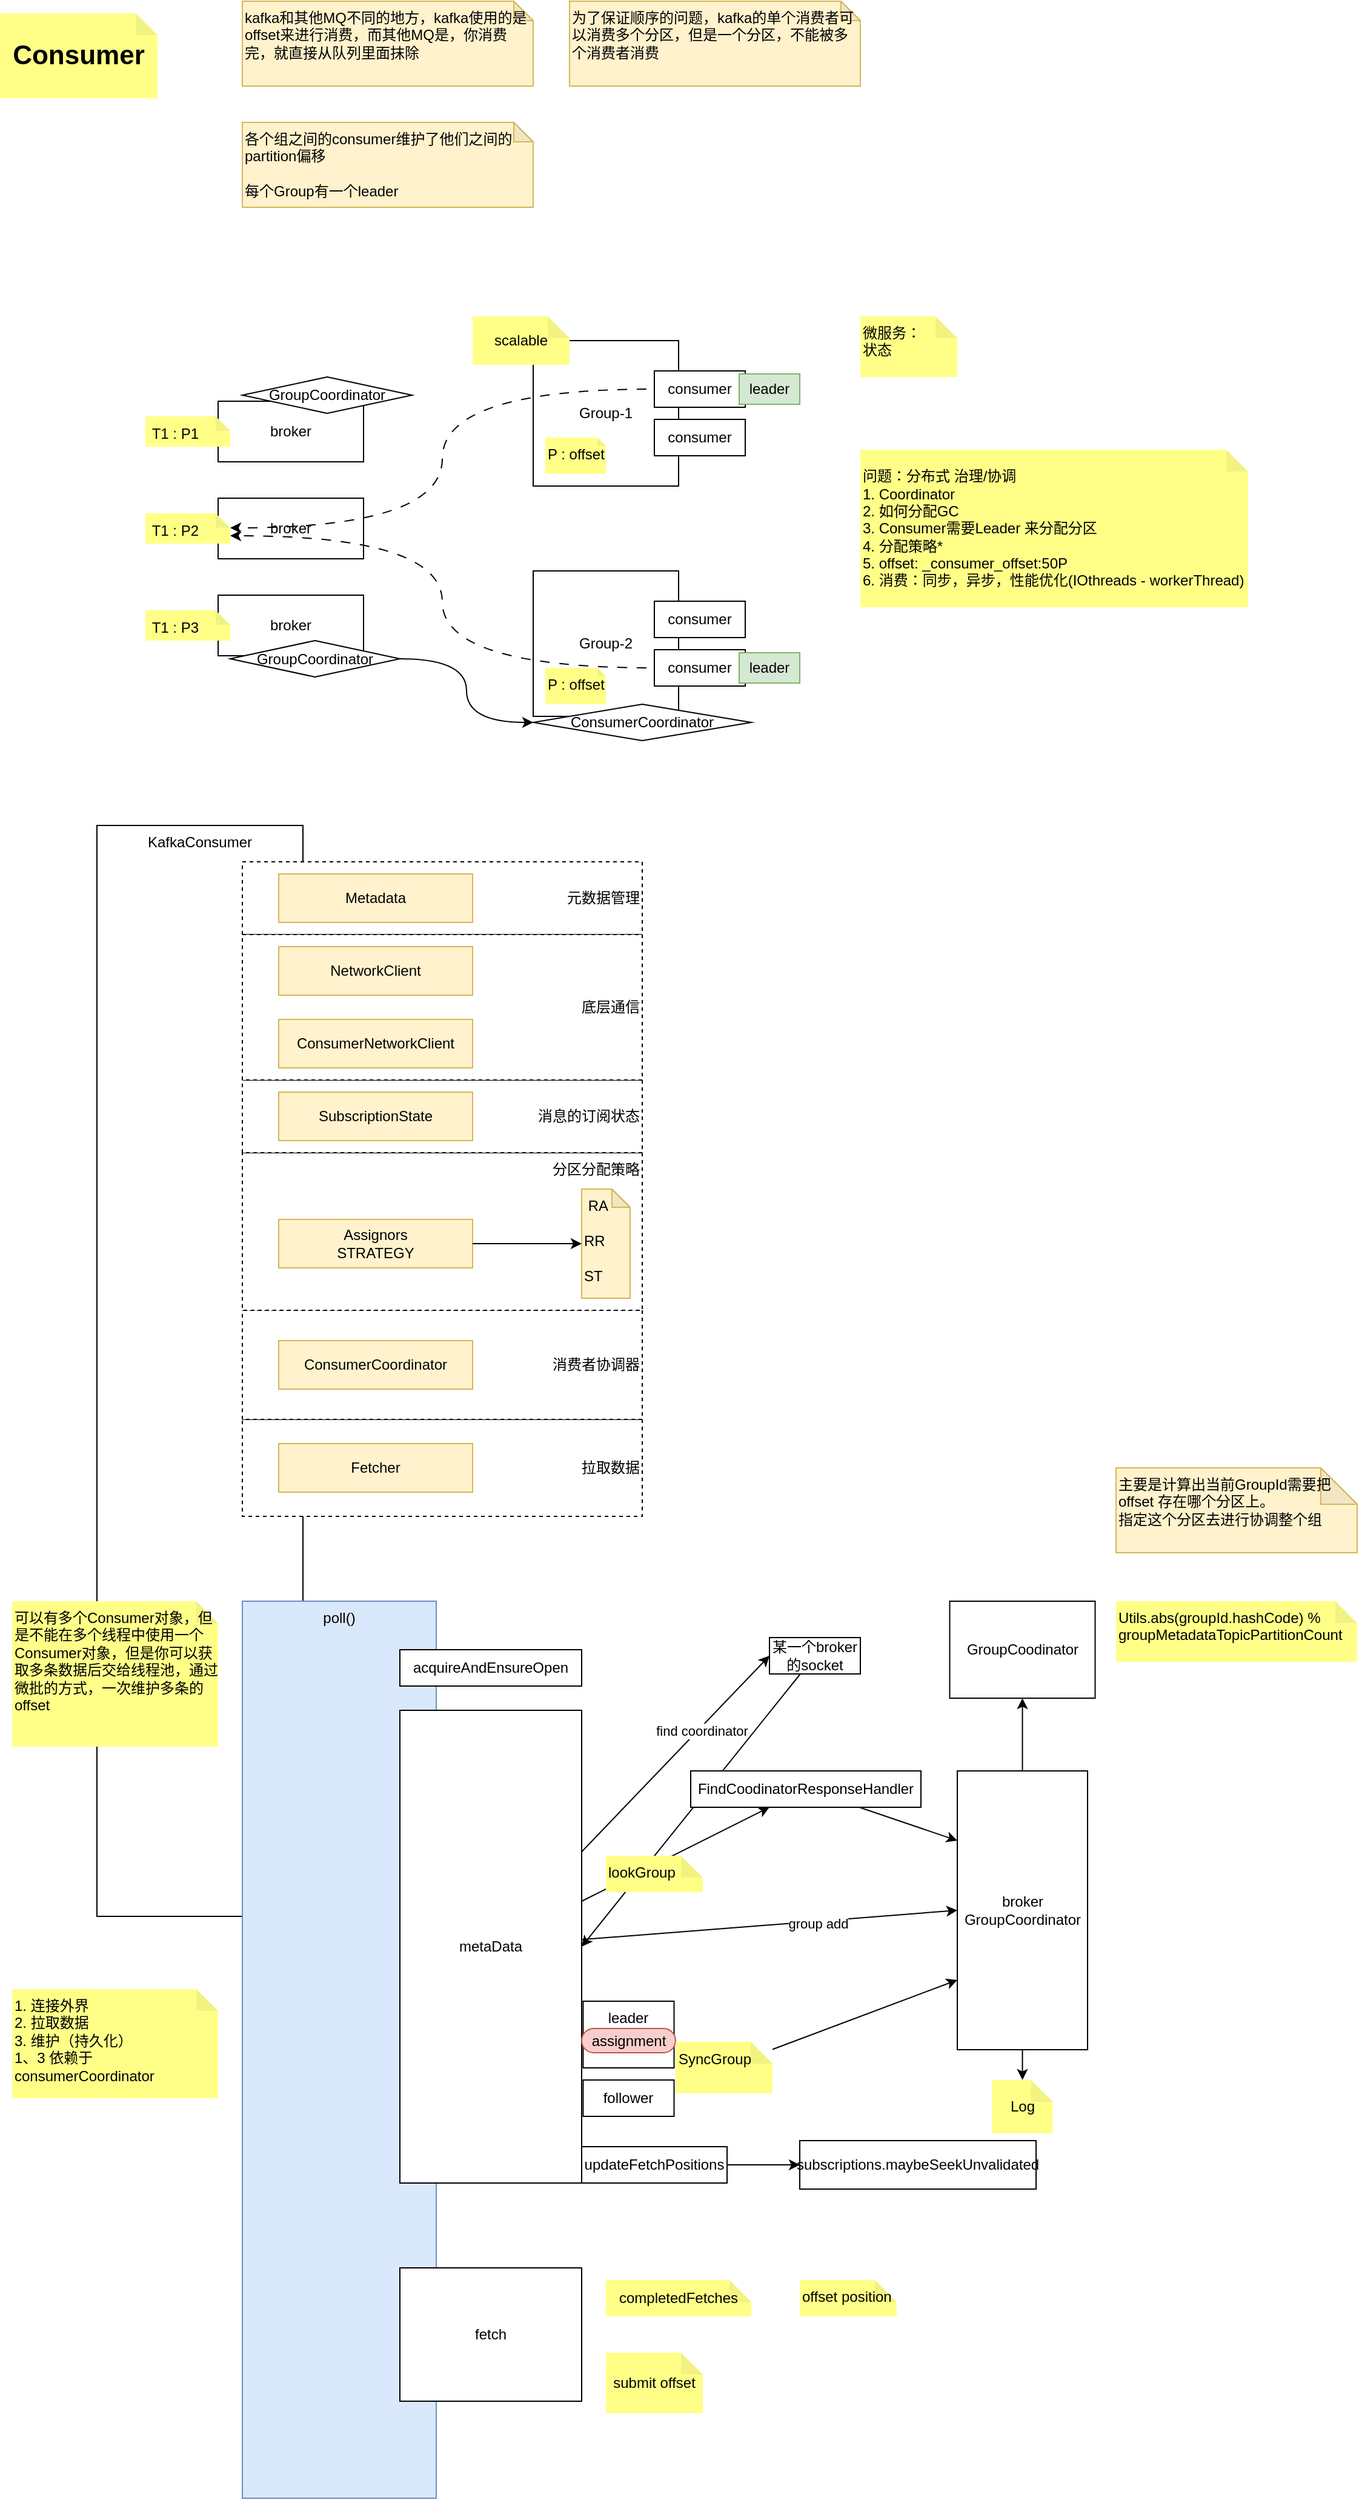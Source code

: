 <mxfile version="24.7.7">
  <diagram name="第 1 页" id="HwsnNXMcdGq4MnF3X8jA">
    <mxGraphModel dx="794" dy="420" grid="1" gridSize="10" guides="1" tooltips="1" connect="1" arrows="1" fold="1" page="1" pageScale="1" pageWidth="827" pageHeight="1169" math="0" shadow="0">
      <root>
        <mxCell id="0" />
        <mxCell id="1" parent="0" />
        <mxCell id="rLP4ZWTjbREB_Pgwe0Jb-1" value="KafkaConsumer" style="rounded=0;whiteSpace=wrap;html=1;verticalAlign=top;" parent="1" vertex="1">
          <mxGeometry x="120" y="720" width="170" height="900" as="geometry" />
        </mxCell>
        <mxCell id="rLP4ZWTjbREB_Pgwe0Jb-20" value="拉取数据" style="rounded=0;whiteSpace=wrap;html=1;labelBorderColor=none;dashed=1;align=right;" parent="1" vertex="1">
          <mxGeometry x="240" y="1210" width="330" height="80" as="geometry" />
        </mxCell>
        <mxCell id="rLP4ZWTjbREB_Pgwe0Jb-18" value="消费者协调器" style="rounded=0;whiteSpace=wrap;html=1;labelBorderColor=none;dashed=1;align=right;" parent="1" vertex="1">
          <mxGeometry x="240" y="1120" width="330" height="90" as="geometry" />
        </mxCell>
        <mxCell id="rLP4ZWTjbREB_Pgwe0Jb-12" value="分区分配策略" style="rounded=0;whiteSpace=wrap;html=1;labelBorderColor=none;dashed=1;align=right;verticalAlign=top;" parent="1" vertex="1">
          <mxGeometry x="240" y="990" width="330" height="130" as="geometry" />
        </mxCell>
        <mxCell id="rLP4ZWTjbREB_Pgwe0Jb-10" value="元数据管理" style="rounded=0;whiteSpace=wrap;html=1;labelBorderColor=none;dashed=1;align=right;" parent="1" vertex="1">
          <mxGeometry x="240" y="750" width="330" height="60" as="geometry" />
        </mxCell>
        <mxCell id="rLP4ZWTjbREB_Pgwe0Jb-11" value="消息的订阅状态" style="rounded=0;whiteSpace=wrap;html=1;labelBorderColor=none;dashed=1;align=right;" parent="1" vertex="1">
          <mxGeometry x="240" y="930" width="330" height="60" as="geometry" />
        </mxCell>
        <mxCell id="rLP4ZWTjbREB_Pgwe0Jb-9" value="底层通信" style="rounded=0;whiteSpace=wrap;html=1;labelBorderColor=none;dashed=1;align=right;" parent="1" vertex="1">
          <mxGeometry x="240" y="810" width="330" height="120" as="geometry" />
        </mxCell>
        <mxCell id="hm22gIJzGdaK_Rvu-ePk-2" value="Consumer" style="shape=note;whiteSpace=wrap;html=1;backgroundOutline=1;darkOpacity=0.05;fillColor=#ffff88;strokeColor=none;horizontal=1;align=center;verticalAlign=middle;size=18;fontSize=22;fontStyle=1" parent="1" vertex="1">
          <mxGeometry x="40" y="50" width="130" height="70" as="geometry" />
        </mxCell>
        <mxCell id="hm22gIJzGdaK_Rvu-ePk-3" value="broker" style="rounded=0;whiteSpace=wrap;html=1;align=center;verticalAlign=middle;" parent="1" vertex="1">
          <mxGeometry x="220" y="370" width="120" height="50" as="geometry" />
        </mxCell>
        <mxCell id="hm22gIJzGdaK_Rvu-ePk-4" value="broker" style="rounded=0;whiteSpace=wrap;html=1;align=center;verticalAlign=middle;" parent="1" vertex="1">
          <mxGeometry x="220" y="450" width="120" height="50" as="geometry" />
        </mxCell>
        <mxCell id="hm22gIJzGdaK_Rvu-ePk-5" value="broker" style="rounded=0;whiteSpace=wrap;html=1;align=center;verticalAlign=middle;" parent="1" vertex="1">
          <mxGeometry x="220" y="530" width="120" height="50" as="geometry" />
        </mxCell>
        <mxCell id="hm22gIJzGdaK_Rvu-ePk-6" value="kafka和其他MQ不同的地方，kafka使用的是offset来进行消费，而其他MQ是，你消费完，就直接从队列里面抹除" style="shape=note;whiteSpace=wrap;html=1;backgroundOutline=1;darkOpacity=0.05;fillColor=#fff2cc;strokeColor=#d6b656;horizontal=1;align=left;verticalAlign=top;size=16;" parent="1" vertex="1">
          <mxGeometry x="240" y="40" width="240" height="70" as="geometry" />
        </mxCell>
        <mxCell id="hm22gIJzGdaK_Rvu-ePk-10" value="Group-1" style="rounded=0;whiteSpace=wrap;html=1;" parent="1" vertex="1">
          <mxGeometry x="480" y="320" width="120" height="120" as="geometry" />
        </mxCell>
        <mxCell id="hm22gIJzGdaK_Rvu-ePk-12" value="consumer" style="rounded=0;whiteSpace=wrap;html=1;align=center;verticalAlign=middle;" parent="1" vertex="1">
          <mxGeometry x="580" y="345" width="75" height="30" as="geometry" />
        </mxCell>
        <mxCell id="hm22gIJzGdaK_Rvu-ePk-13" value="consumer" style="rounded=0;whiteSpace=wrap;html=1;align=center;verticalAlign=middle;" parent="1" vertex="1">
          <mxGeometry x="580" y="385" width="75" height="30" as="geometry" />
        </mxCell>
        <mxCell id="hm22gIJzGdaK_Rvu-ePk-14" value="Group-2" style="rounded=0;whiteSpace=wrap;html=1;" parent="1" vertex="1">
          <mxGeometry x="480" y="510" width="120" height="120" as="geometry" />
        </mxCell>
        <mxCell id="hm22gIJzGdaK_Rvu-ePk-15" value="为了保证顺序的问题，kafka的单个消费者可以消费多个分区，但是一个分区，不能被多个消费者消费" style="shape=note;whiteSpace=wrap;html=1;backgroundOutline=1;darkOpacity=0.05;fillColor=#fff2cc;strokeColor=#d6b656;horizontal=1;align=left;verticalAlign=top;size=16;" parent="1" vertex="1">
          <mxGeometry x="510" y="40" width="240" height="70" as="geometry" />
        </mxCell>
        <mxCell id="hm22gIJzGdaK_Rvu-ePk-16" value="各个组之间的consumer维护了他们之间的partition偏移&lt;div&gt;&lt;br&gt;&lt;/div&gt;&lt;div&gt;每个Group有一个leader&lt;/div&gt;" style="shape=note;whiteSpace=wrap;html=1;backgroundOutline=1;darkOpacity=0.05;fillColor=#fff2cc;strokeColor=#d6b656;horizontal=1;align=left;verticalAlign=top;size=16;" parent="1" vertex="1">
          <mxGeometry x="240" y="140" width="240" height="70" as="geometry" />
        </mxCell>
        <mxCell id="hm22gIJzGdaK_Rvu-ePk-18" value="scalable" style="shape=note;whiteSpace=wrap;html=1;backgroundOutline=1;darkOpacity=0.05;fillColor=#ffff88;strokeColor=none;horizontal=1;align=center;verticalAlign=middle;size=18;" parent="1" vertex="1">
          <mxGeometry x="430" y="300" width="80" height="40" as="geometry" />
        </mxCell>
        <mxCell id="hm22gIJzGdaK_Rvu-ePk-19" value="P : offset" style="shape=note;whiteSpace=wrap;html=1;backgroundOutline=1;darkOpacity=0.05;fillColor=#ffff88;strokeColor=none;horizontal=1;align=left;verticalAlign=top;size=7;" parent="1" vertex="1">
          <mxGeometry x="490" y="400" width="50" height="30" as="geometry" />
        </mxCell>
        <mxCell id="hm22gIJzGdaK_Rvu-ePk-20" value="P : offset" style="shape=note;whiteSpace=wrap;html=1;backgroundOutline=1;darkOpacity=0.05;fillColor=#ffff88;strokeColor=none;horizontal=1;align=left;verticalAlign=top;size=7;" parent="1" vertex="1">
          <mxGeometry x="490" y="590" width="50" height="30" as="geometry" />
        </mxCell>
        <mxCell id="hm22gIJzGdaK_Rvu-ePk-21" value="consumer" style="rounded=0;whiteSpace=wrap;html=1;align=center;verticalAlign=middle;" parent="1" vertex="1">
          <mxGeometry x="580" y="535" width="75" height="30" as="geometry" />
        </mxCell>
        <mxCell id="hm22gIJzGdaK_Rvu-ePk-22" value="consumer" style="rounded=0;whiteSpace=wrap;html=1;align=center;verticalAlign=middle;" parent="1" vertex="1">
          <mxGeometry x="580" y="575" width="75" height="30" as="geometry" />
        </mxCell>
        <mxCell id="hm22gIJzGdaK_Rvu-ePk-23" value="&amp;nbsp;T1 : P1" style="shape=note;whiteSpace=wrap;html=1;backgroundOutline=1;darkOpacity=0.05;fillColor=#ffff88;strokeColor=none;horizontal=1;align=left;verticalAlign=top;size=12;" parent="1" vertex="1">
          <mxGeometry x="160" y="382.5" width="70" height="25" as="geometry" />
        </mxCell>
        <mxCell id="hm22gIJzGdaK_Rvu-ePk-24" value="&amp;nbsp;T1 : P2" style="shape=note;whiteSpace=wrap;html=1;backgroundOutline=1;darkOpacity=0.05;fillColor=#ffff88;strokeColor=none;horizontal=1;align=left;verticalAlign=top;size=12;" parent="1" vertex="1">
          <mxGeometry x="160" y="462.5" width="70" height="25" as="geometry" />
        </mxCell>
        <mxCell id="hm22gIJzGdaK_Rvu-ePk-25" value="&amp;nbsp;T1 : P3" style="shape=note;whiteSpace=wrap;html=1;backgroundOutline=1;darkOpacity=0.05;fillColor=#ffff88;strokeColor=none;horizontal=1;align=left;verticalAlign=top;size=12;" parent="1" vertex="1">
          <mxGeometry x="160" y="542.5" width="70" height="25" as="geometry" />
        </mxCell>
        <mxCell id="hm22gIJzGdaK_Rvu-ePk-26" style="edgeStyle=orthogonalEdgeStyle;rounded=0;orthogonalLoop=1;jettySize=auto;html=1;entryX=0;entryY=0;entryDx=70;entryDy=12;entryPerimeter=0;curved=1;noJump=0;shadow=0;flowAnimation=1;strokeColor=default;" parent="1" source="hm22gIJzGdaK_Rvu-ePk-12" target="hm22gIJzGdaK_Rvu-ePk-24" edge="1">
          <mxGeometry relative="1" as="geometry" />
        </mxCell>
        <mxCell id="hm22gIJzGdaK_Rvu-ePk-27" style="edgeStyle=orthogonalEdgeStyle;rounded=0;orthogonalLoop=1;jettySize=auto;html=1;entryX=0;entryY=0;entryDx=70;entryDy=18.5;entryPerimeter=0;elbow=vertical;curved=1;flowAnimation=1;" parent="1" source="hm22gIJzGdaK_Rvu-ePk-22" target="hm22gIJzGdaK_Rvu-ePk-24" edge="1">
          <mxGeometry relative="1" as="geometry" />
        </mxCell>
        <mxCell id="hm22gIJzGdaK_Rvu-ePk-28" value="问题：分布式 治理/协调&lt;div&gt;1. Coordinator&lt;/div&gt;&lt;div&gt;2. 如何分配GC&lt;/div&gt;&lt;div&gt;3. Consumer需要Leader 来分配分区&lt;/div&gt;&lt;div&gt;4. 分配策略*&lt;/div&gt;&lt;div&gt;5. offset: _consumer_offset:50P&lt;/div&gt;&lt;div&gt;6. 消费：同步，异步，性能优化(IOthreads - workerThread)&lt;/div&gt;" style="shape=note;whiteSpace=wrap;html=1;backgroundOutline=1;darkOpacity=0.05;fillColor=#ffff88;strokeColor=none;horizontal=1;align=left;verticalAlign=middle;size=18;" parent="1" vertex="1">
          <mxGeometry x="750" y="410" width="320" height="130" as="geometry" />
        </mxCell>
        <mxCell id="hm22gIJzGdaK_Rvu-ePk-32" style="edgeStyle=orthogonalEdgeStyle;rounded=0;orthogonalLoop=1;jettySize=auto;html=1;entryX=0;entryY=0.5;entryDx=0;entryDy=0;exitX=1;exitY=0.5;exitDx=0;exitDy=0;curved=1;" parent="1" source="hm22gIJzGdaK_Rvu-ePk-34" target="hm22gIJzGdaK_Rvu-ePk-30" edge="1">
          <mxGeometry relative="1" as="geometry">
            <mxPoint x="360" y="695" as="sourcePoint" />
          </mxGeometry>
        </mxCell>
        <mxCell id="hm22gIJzGdaK_Rvu-ePk-30" value="ConsumerCoordinator" style="rhombus;whiteSpace=wrap;html=1;" parent="1" vertex="1">
          <mxGeometry x="480" y="620" width="180" height="30" as="geometry" />
        </mxCell>
        <mxCell id="hm22gIJzGdaK_Rvu-ePk-31" style="edgeStyle=orthogonalEdgeStyle;rounded=0;orthogonalLoop=1;jettySize=auto;html=1;exitX=0.5;exitY=1;exitDx=0;exitDy=0;" parent="1" edge="1">
          <mxGeometry relative="1" as="geometry">
            <mxPoint x="270" y="710" as="sourcePoint" />
            <mxPoint x="270" y="710" as="targetPoint" />
          </mxGeometry>
        </mxCell>
        <mxCell id="hm22gIJzGdaK_Rvu-ePk-33" value="微服务：&lt;div&gt;状态&lt;/div&gt;" style="shape=note;whiteSpace=wrap;html=1;backgroundOutline=1;darkOpacity=0.05;fillColor=#ffff88;strokeColor=none;horizontal=1;align=left;verticalAlign=top;size=18;" parent="1" vertex="1">
          <mxGeometry x="750" y="300" width="80" height="50" as="geometry" />
        </mxCell>
        <mxCell id="hm22gIJzGdaK_Rvu-ePk-34" value="GroupCoordinator" style="rhombus;whiteSpace=wrap;html=1;" parent="1" vertex="1">
          <mxGeometry x="230" y="567.5" width="140" height="30" as="geometry" />
        </mxCell>
        <mxCell id="hm22gIJzGdaK_Rvu-ePk-35" value="GroupCoordinator" style="rhombus;whiteSpace=wrap;html=1;" parent="1" vertex="1">
          <mxGeometry x="240" y="350" width="140" height="30" as="geometry" />
        </mxCell>
        <mxCell id="hm22gIJzGdaK_Rvu-ePk-36" value="leader" style="rounded=0;whiteSpace=wrap;html=1;align=center;verticalAlign=middle;fillColor=#d5e8d4;strokeColor=#82b366;" parent="1" vertex="1">
          <mxGeometry x="650" y="347.5" width="50" height="25" as="geometry" />
        </mxCell>
        <mxCell id="hm22gIJzGdaK_Rvu-ePk-37" value="leader" style="rounded=0;whiteSpace=wrap;html=1;align=center;verticalAlign=middle;fillColor=#d5e8d4;strokeColor=#82b366;" parent="1" vertex="1">
          <mxGeometry x="650" y="577.5" width="50" height="25" as="geometry" />
        </mxCell>
        <mxCell id="rLP4ZWTjbREB_Pgwe0Jb-2" value="Metadata" style="shape=note;whiteSpace=wrap;html=1;backgroundOutline=1;darkOpacity=0.05;fillColor=#fff2cc;strokeColor=#d6b656;horizontal=1;align=center;verticalAlign=middle;size=0;" parent="1" vertex="1">
          <mxGeometry x="270" y="760" width="160" height="40" as="geometry" />
        </mxCell>
        <mxCell id="rLP4ZWTjbREB_Pgwe0Jb-3" value="NetworkClient" style="shape=note;whiteSpace=wrap;html=1;backgroundOutline=1;darkOpacity=0.05;fillColor=#fff2cc;strokeColor=#d6b656;horizontal=1;align=center;verticalAlign=middle;size=0;" parent="1" vertex="1">
          <mxGeometry x="270" y="820" width="160" height="40" as="geometry" />
        </mxCell>
        <mxCell id="rLP4ZWTjbREB_Pgwe0Jb-4" value="ConsumerNetworkClient" style="shape=note;whiteSpace=wrap;html=1;backgroundOutline=1;darkOpacity=0.05;fillColor=#fff2cc;strokeColor=#d6b656;horizontal=1;align=center;verticalAlign=middle;size=0;" parent="1" vertex="1">
          <mxGeometry x="270" y="880" width="160" height="40" as="geometry" />
        </mxCell>
        <mxCell id="rLP4ZWTjbREB_Pgwe0Jb-5" value="SubscriptionState" style="shape=note;whiteSpace=wrap;html=1;backgroundOutline=1;darkOpacity=0.05;fillColor=#fff2cc;strokeColor=#d6b656;horizontal=1;align=center;verticalAlign=middle;size=0;" parent="1" vertex="1">
          <mxGeometry x="270" y="940" width="160" height="40" as="geometry" />
        </mxCell>
        <mxCell id="rLP4ZWTjbREB_Pgwe0Jb-6" value="Assignors&lt;div&gt;STRATEGY&lt;/div&gt;" style="shape=note;whiteSpace=wrap;html=1;backgroundOutline=1;darkOpacity=0.05;fillColor=#fff2cc;strokeColor=#d6b656;horizontal=1;align=center;verticalAlign=middle;size=0;" parent="1" vertex="1">
          <mxGeometry x="270" y="1045" width="160" height="40" as="geometry" />
        </mxCell>
        <mxCell id="rLP4ZWTjbREB_Pgwe0Jb-7" value="&amp;nbsp;RA&lt;div&gt;&lt;br&gt;&lt;/div&gt;&lt;div&gt;RR&lt;/div&gt;&lt;div&gt;&lt;br&gt;&lt;/div&gt;&lt;div&gt;ST&lt;/div&gt;" style="shape=note;whiteSpace=wrap;html=1;backgroundOutline=1;darkOpacity=0.05;fillColor=#fff2cc;strokeColor=#d6b656;horizontal=1;align=left;verticalAlign=top;size=15;" parent="1" vertex="1">
          <mxGeometry x="520" y="1020" width="40" height="90" as="geometry" />
        </mxCell>
        <mxCell id="rLP4ZWTjbREB_Pgwe0Jb-8" style="edgeStyle=orthogonalEdgeStyle;rounded=0;orthogonalLoop=1;jettySize=auto;html=1;entryX=0;entryY=0.5;entryDx=0;entryDy=0;entryPerimeter=0;" parent="1" source="rLP4ZWTjbREB_Pgwe0Jb-6" edge="1">
          <mxGeometry relative="1" as="geometry">
            <mxPoint x="520" y="1065" as="targetPoint" />
          </mxGeometry>
        </mxCell>
        <mxCell id="rLP4ZWTjbREB_Pgwe0Jb-17" value="ConsumerCoordinator" style="shape=note;whiteSpace=wrap;html=1;backgroundOutline=1;darkOpacity=0.05;fillColor=#fff2cc;strokeColor=#d6b656;horizontal=1;align=center;verticalAlign=middle;size=0;" parent="1" vertex="1">
          <mxGeometry x="270" y="1145" width="160" height="40" as="geometry" />
        </mxCell>
        <mxCell id="rLP4ZWTjbREB_Pgwe0Jb-19" value="Fetcher" style="shape=note;whiteSpace=wrap;html=1;backgroundOutline=1;darkOpacity=0.05;fillColor=#fff2cc;strokeColor=#d6b656;horizontal=1;align=center;verticalAlign=middle;size=0;" parent="1" vertex="1">
          <mxGeometry x="270" y="1230" width="160" height="40" as="geometry" />
        </mxCell>
        <mxCell id="rLP4ZWTjbREB_Pgwe0Jb-22" value="poll()" style="shape=note;whiteSpace=wrap;html=1;backgroundOutline=1;darkOpacity=0.05;fillColor=#dae8fc;strokeColor=#6c8ebf;horizontal=1;align=center;verticalAlign=top;size=0;" parent="1" vertex="1">
          <mxGeometry x="240" y="1360" width="160" height="740" as="geometry" />
        </mxCell>
        <mxCell id="rLP4ZWTjbREB_Pgwe0Jb-23" value="可以有多个Consumer对象，但是不能在多个线程中使用一个Consumer对象，但是你可以获取多条数据后交给线程池，通过微批的方式，一次维护多条的offset" style="shape=note;whiteSpace=wrap;html=1;backgroundOutline=1;darkOpacity=0.05;fillColor=#ffff88;strokeColor=none;horizontal=1;align=left;verticalAlign=top;size=18;" parent="1" vertex="1">
          <mxGeometry x="50" y="1360" width="170" height="120" as="geometry" />
        </mxCell>
        <mxCell id="rLP4ZWTjbREB_Pgwe0Jb-24" value="acquireAndEnsureOpen" style="rounded=0;whiteSpace=wrap;html=1;align=center;verticalAlign=middle;" parent="1" vertex="1">
          <mxGeometry x="370" y="1400" width="150" height="30" as="geometry" />
        </mxCell>
        <mxCell id="0OeXq7o2ikKDEtezPZDu-4" style="rounded=0;orthogonalLoop=1;jettySize=auto;html=1;entryX=0;entryY=0.5;entryDx=0;entryDy=0;" parent="1" source="0OeXq7o2ikKDEtezPZDu-1" target="0OeXq7o2ikKDEtezPZDu-3" edge="1">
          <mxGeometry relative="1" as="geometry" />
        </mxCell>
        <mxCell id="0OeXq7o2ikKDEtezPZDu-6" value="find coordinator" style="edgeLabel;html=1;align=center;verticalAlign=middle;resizable=0;points=[];" parent="0OeXq7o2ikKDEtezPZDu-4" vertex="1" connectable="0">
          <mxGeometry x="0.25" y="-2" relative="1" as="geometry">
            <mxPoint as="offset" />
          </mxGeometry>
        </mxCell>
        <mxCell id="0OeXq7o2ikKDEtezPZDu-9" style="rounded=0;orthogonalLoop=1;jettySize=auto;html=1;" parent="1" source="0OeXq7o2ikKDEtezPZDu-1" target="0OeXq7o2ikKDEtezPZDu-8" edge="1">
          <mxGeometry relative="1" as="geometry" />
        </mxCell>
        <mxCell id="K2ysZAnxj7ykGmZaFPNg-6" style="rounded=0;orthogonalLoop=1;jettySize=auto;html=1;entryX=0;entryY=0.5;entryDx=0;entryDy=0;" parent="1" source="0OeXq7o2ikKDEtezPZDu-1" target="0OeXq7o2ikKDEtezPZDu-10" edge="1">
          <mxGeometry relative="1" as="geometry" />
        </mxCell>
        <mxCell id="K2ysZAnxj7ykGmZaFPNg-7" value="group add" style="edgeLabel;html=1;align=center;verticalAlign=middle;resizable=0;points=[];" parent="K2ysZAnxj7ykGmZaFPNg-6" vertex="1" connectable="0">
          <mxGeometry x="0.254" y="-2" relative="1" as="geometry">
            <mxPoint as="offset" />
          </mxGeometry>
        </mxCell>
        <mxCell id="0OeXq7o2ikKDEtezPZDu-1" value="metaData" style="rounded=0;whiteSpace=wrap;html=1;align=center;verticalAlign=middle;" parent="1" vertex="1">
          <mxGeometry x="370" y="1450" width="150" height="390" as="geometry" />
        </mxCell>
        <mxCell id="0OeXq7o2ikKDEtezPZDu-2" value="fetch" style="rounded=0;whiteSpace=wrap;html=1;align=center;verticalAlign=middle;" parent="1" vertex="1">
          <mxGeometry x="370" y="1910" width="150" height="110" as="geometry" />
        </mxCell>
        <mxCell id="K2ysZAnxj7ykGmZaFPNg-14" style="rounded=0;orthogonalLoop=1;jettySize=auto;html=1;entryX=1;entryY=0.5;entryDx=0;entryDy=0;" parent="1" source="0OeXq7o2ikKDEtezPZDu-3" target="0OeXq7o2ikKDEtezPZDu-1" edge="1">
          <mxGeometry relative="1" as="geometry" />
        </mxCell>
        <mxCell id="0OeXq7o2ikKDEtezPZDu-3" value="某一个broker的socket" style="rounded=0;whiteSpace=wrap;html=1;align=center;verticalAlign=middle;" parent="1" vertex="1">
          <mxGeometry x="675" y="1390" width="75" height="30" as="geometry" />
        </mxCell>
        <mxCell id="K2ysZAnxj7ykGmZaFPNg-5" style="rounded=0;orthogonalLoop=1;jettySize=auto;html=1;entryX=0;entryY=0.25;entryDx=0;entryDy=0;" parent="1" source="0OeXq7o2ikKDEtezPZDu-8" target="0OeXq7o2ikKDEtezPZDu-10" edge="1">
          <mxGeometry relative="1" as="geometry" />
        </mxCell>
        <mxCell id="0OeXq7o2ikKDEtezPZDu-8" value="FindCoodinatorResponseHandler" style="rounded=0;whiteSpace=wrap;html=1;align=center;verticalAlign=middle;" parent="1" vertex="1">
          <mxGeometry x="610" y="1500" width="190" height="30" as="geometry" />
        </mxCell>
        <mxCell id="0OeXq7o2ikKDEtezPZDu-13" style="rounded=0;orthogonalLoop=1;jettySize=auto;html=1;entryX=0.5;entryY=1;entryDx=0;entryDy=0;" parent="1" source="0OeXq7o2ikKDEtezPZDu-10" target="0OeXq7o2ikKDEtezPZDu-12" edge="1">
          <mxGeometry relative="1" as="geometry" />
        </mxCell>
        <mxCell id="K2ysZAnxj7ykGmZaFPNg-17" style="edgeStyle=orthogonalEdgeStyle;rounded=0;orthogonalLoop=1;jettySize=auto;html=1;" parent="1" source="0OeXq7o2ikKDEtezPZDu-10" target="K2ysZAnxj7ykGmZaFPNg-16" edge="1">
          <mxGeometry relative="1" as="geometry" />
        </mxCell>
        <mxCell id="0OeXq7o2ikKDEtezPZDu-10" value="broker&lt;div&gt;GroupCoordinator&lt;/div&gt;" style="rounded=0;whiteSpace=wrap;html=1;align=center;verticalAlign=middle;" parent="1" vertex="1">
          <mxGeometry x="830" y="1500" width="107.5" height="230" as="geometry" />
        </mxCell>
        <mxCell id="0OeXq7o2ikKDEtezPZDu-12" value="GroupCoodinator" style="rounded=0;whiteSpace=wrap;html=1;align=center;verticalAlign=middle;" parent="1" vertex="1">
          <mxGeometry x="823.75" y="1360" width="120" height="80" as="geometry" />
        </mxCell>
        <mxCell id="0OeXq7o2ikKDEtezPZDu-15" value="Utils.abs(groupId.hashCode) % groupMetadataTopicPartitionCount" style="shape=note;whiteSpace=wrap;html=1;backgroundOutline=1;darkOpacity=0.05;fillColor=#ffff88;strokeColor=none;horizontal=1;align=left;verticalAlign=top;size=18;" parent="1" vertex="1">
          <mxGeometry x="961" y="1360" width="199" height="50" as="geometry" />
        </mxCell>
        <mxCell id="K2ysZAnxj7ykGmZaFPNg-1" value="lookGroup" style="shape=note;whiteSpace=wrap;html=1;backgroundOutline=1;darkOpacity=0.05;fillColor=#ffff88;strokeColor=none;horizontal=1;align=left;verticalAlign=top;size=18;" parent="1" vertex="1">
          <mxGeometry x="540" y="1570" width="80" height="30" as="geometry" />
        </mxCell>
        <mxCell id="K2ysZAnxj7ykGmZaFPNg-2" value="主要是计算出当前GroupId需要把offset 存在哪个分区上。&lt;div&gt;指定这个分区去进行协调整个组&lt;/div&gt;" style="shape=note;whiteSpace=wrap;html=1;backgroundOutline=1;darkOpacity=0.05;fillColor=#fff2cc;strokeColor=#d6b656;horizontal=1;align=left;verticalAlign=top;" parent="1" vertex="1">
          <mxGeometry x="961" y="1250" width="199" height="70" as="geometry" />
        </mxCell>
        <mxCell id="K2ysZAnxj7ykGmZaFPNg-8" value="leader" style="rounded=0;whiteSpace=wrap;html=1;align=center;verticalAlign=top;" parent="1" vertex="1">
          <mxGeometry x="521.25" y="1690" width="75" height="55" as="geometry" />
        </mxCell>
        <mxCell id="K2ysZAnxj7ykGmZaFPNg-9" value="assignment" style="rounded=1;whiteSpace=wrap;html=1;arcSize=50;fillColor=#f8cecc;strokeColor=#b85450;" parent="1" vertex="1">
          <mxGeometry x="520" y="1712.5" width="77.5" height="20" as="geometry" />
        </mxCell>
        <mxCell id="K2ysZAnxj7ykGmZaFPNg-11" value="follower" style="rounded=0;whiteSpace=wrap;html=1;align=center;verticalAlign=middle;" parent="1" vertex="1">
          <mxGeometry x="521.25" y="1755" width="75" height="30" as="geometry" />
        </mxCell>
        <mxCell id="K2ysZAnxj7ykGmZaFPNg-13" style="rounded=0;orthogonalLoop=1;jettySize=auto;html=1;entryX=0;entryY=0.75;entryDx=0;entryDy=0;" parent="1" source="K2ysZAnxj7ykGmZaFPNg-12" target="0OeXq7o2ikKDEtezPZDu-10" edge="1">
          <mxGeometry relative="1" as="geometry" />
        </mxCell>
        <mxCell id="K2ysZAnxj7ykGmZaFPNg-12" value="SyncGroup" style="shape=note;whiteSpace=wrap;html=1;backgroundOutline=1;darkOpacity=0.05;fillColor=#ffff88;strokeColor=none;horizontal=1;align=left;verticalAlign=top;size=18;" parent="1" vertex="1">
          <mxGeometry x="597.5" y="1723.5" width="80" height="42.5" as="geometry" />
        </mxCell>
        <mxCell id="K2ysZAnxj7ykGmZaFPNg-19" style="rounded=0;orthogonalLoop=1;jettySize=auto;html=1;entryX=0;entryY=0.5;entryDx=0;entryDy=0;" parent="1" source="K2ysZAnxj7ykGmZaFPNg-15" target="K2ysZAnxj7ykGmZaFPNg-18" edge="1">
          <mxGeometry relative="1" as="geometry" />
        </mxCell>
        <mxCell id="K2ysZAnxj7ykGmZaFPNg-15" value="updateFetchPositions" style="rounded=0;whiteSpace=wrap;html=1;align=center;verticalAlign=middle;" parent="1" vertex="1">
          <mxGeometry x="520" y="1810" width="120" height="30" as="geometry" />
        </mxCell>
        <mxCell id="K2ysZAnxj7ykGmZaFPNg-16" value="Log" style="shape=note;whiteSpace=wrap;html=1;backgroundOutline=1;darkOpacity=0.05;fillColor=#ffff88;strokeColor=none;horizontal=1;align=center;verticalAlign=middle;size=18;" parent="1" vertex="1">
          <mxGeometry x="858.75" y="1755" width="50" height="44" as="geometry" />
        </mxCell>
        <mxCell id="K2ysZAnxj7ykGmZaFPNg-18" value="subscriptions.maybeSeekUnvalidated" style="rounded=0;whiteSpace=wrap;html=1;align=center;verticalAlign=middle;" parent="1" vertex="1">
          <mxGeometry x="700" y="1805" width="195" height="40" as="geometry" />
        </mxCell>
        <mxCell id="XoKFutNtdoXCLqgW8D2p-1" value="completedFetches" style="shape=note;whiteSpace=wrap;html=1;backgroundOutline=1;darkOpacity=0.05;fillColor=#ffff88;strokeColor=none;horizontal=1;align=center;verticalAlign=middle;size=18;" vertex="1" parent="1">
          <mxGeometry x="540" y="1920" width="120" height="30" as="geometry" />
        </mxCell>
        <mxCell id="XoKFutNtdoXCLqgW8D2p-2" value="offset position" style="shape=note;whiteSpace=wrap;html=1;backgroundOutline=1;darkOpacity=0.05;fillColor=#ffff88;strokeColor=none;horizontal=1;align=left;verticalAlign=top;size=18;" vertex="1" parent="1">
          <mxGeometry x="700" y="1920" width="80" height="30" as="geometry" />
        </mxCell>
        <mxCell id="XoKFutNtdoXCLqgW8D2p-3" value="submit offset" style="shape=note;whiteSpace=wrap;html=1;backgroundOutline=1;darkOpacity=0.05;fillColor=#ffff88;strokeColor=none;horizontal=1;align=center;verticalAlign=middle;size=18;" vertex="1" parent="1">
          <mxGeometry x="540" y="1980" width="80" height="50" as="geometry" />
        </mxCell>
        <mxCell id="XoKFutNtdoXCLqgW8D2p-4" value="1. 连接外界&lt;div&gt;2. 拉取数据&lt;/div&gt;&lt;div&gt;3. 维护（持久化）&lt;/div&gt;&lt;div&gt;1、3 依赖于 consumerCoordinator&lt;/div&gt;" style="shape=note;whiteSpace=wrap;html=1;backgroundOutline=1;darkOpacity=0.05;fillColor=#ffff88;strokeColor=none;horizontal=1;align=left;verticalAlign=top;size=18;" vertex="1" parent="1">
          <mxGeometry x="50" y="1680" width="170" height="90" as="geometry" />
        </mxCell>
      </root>
    </mxGraphModel>
  </diagram>
</mxfile>
